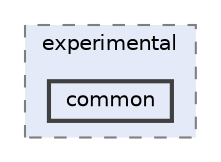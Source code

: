 digraph "include/experimental/common"
{
 // LATEX_PDF_SIZE
  bgcolor="transparent";
  edge [fontname=Helvetica,fontsize=10,labelfontname=Helvetica,labelfontsize=10];
  node [fontname=Helvetica,fontsize=10,shape=box,height=0.2,width=0.4];
  compound=true
  subgraph clusterdir_8966848d4591654ab1db845bb311f08b {
    graph [ bgcolor="#e4eaf8", pencolor="grey50", label="experimental", fontname=Helvetica,fontsize=10 style="filled,dashed", URL="dir_8966848d4591654ab1db845bb311f08b.html",tooltip=""]
  dir_4d3106a75df04f1e8e08f7fdd7e68f7e [label="common", fillcolor="#e4eaf8", color="grey25", style="filled,bold", URL="dir_4d3106a75df04f1e8e08f7fdd7e68f7e.html",tooltip=""];
  }
}
